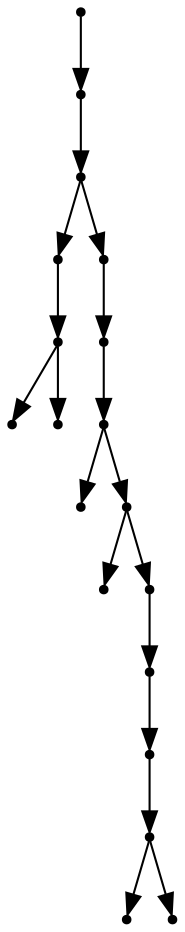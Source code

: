 digraph {
  18 [shape=point];
  17 [shape=point];
  16 [shape=point];
  3 [shape=point];
  2 [shape=point];
  0 [shape=point];
  1 [shape=point];
  15 [shape=point];
  14 [shape=point];
  13 [shape=point];
  4 [shape=point];
  12 [shape=point];
  5 [shape=point];
  11 [shape=point];
  10 [shape=point];
  9 [shape=point];
  8 [shape=point];
  6 [shape=point];
  7 [shape=point];
18 -> 17;
17 -> 16;
16 -> 3;
3 -> 2;
2 -> 0;
2 -> 1;
16 -> 15;
15 -> 14;
14 -> 13;
13 -> 4;
13 -> 12;
12 -> 5;
12 -> 11;
11 -> 10;
10 -> 9;
9 -> 8;
8 -> 6;
8 -> 7;
}
